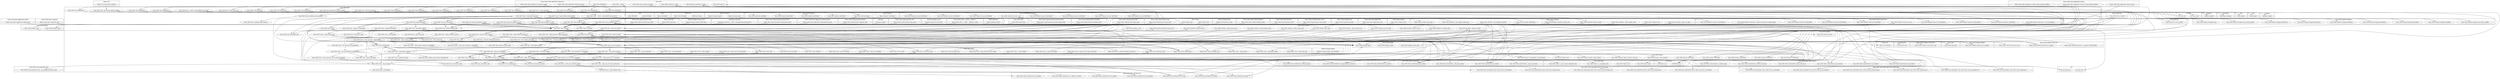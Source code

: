 digraph {
graph [overlap=false]
subgraph cluster_Class_MOP_Class_Immutable_Trait {
	label="Class::MOP::Class::Immutable::Trait";
	"Class::MOP::Class::Immutable::Trait::_get_mutable_metaclass_name";
}
subgraph cluster_Moose_Meta_Role_Application_ToRole {
	label="Moose::Meta::Role::Application::ToRole";
	"Moose::Meta::Role::Application::ToRole::meta";
}
subgraph cluster_Moose_Meta_Role_Composite {
	label="Moose::Meta::Role::Composite";
	"Moose::Meta::Role::Composite::meta";
}
subgraph cluster_Moose_Meta_Role_Application_ToInstance {
	label="Moose::Meta::Role::Application::ToInstance";
	"Moose::Meta::Role::Application::ToInstance::meta";
	"Moose::Meta::Role::Application::ToInstance::apply";
}
subgraph cluster_List_MoreUtils {
	label="List::MoreUtils";
	"List::MoreUtils::all";
}
subgraph cluster_Class_MOP_Module {
	label="Class::MOP::Module";
	"Class::MOP::Module::create";
}
subgraph cluster_warnings {
	label="warnings";
	"warnings::import";
}
subgraph cluster_Moose_Exporter {
	label="Moose::Exporter";
	"Moose::Exporter::BEGIN@13";
}
subgraph cluster_Moose_Meta_TypeConstraint_Enum {
	label="Moose::Meta::TypeConstraint::Enum";
	"Moose::Meta::TypeConstraint::Enum::meta";
}
subgraph cluster_Class_MOP_Mixin_HasMethods {
	label="Class::MOP::Mixin::HasMethods";
	"Class::MOP::Mixin::HasMethods::has_method";
	"Class::MOP::Mixin::HasMethods::add_method";
	"Class::MOP::Mixin::HasMethods::method_metaclass";
	"Class::MOP::Mixin::HasMethods::wrapped_method_metaclass";
	"Class::MOP::Mixin::HasMethods::_add_meta_method";
	"Class::MOP::Mixin::HasMethods::get_method";
	"Class::MOP::Mixin::HasMethods::_get_local_methods";
}
subgraph cluster_Moose_Meta_Role {
	label="Moose::Meta::Role";
	"Moose::Meta::Role::meta";
}
subgraph cluster_Class_MOP_Method_Inlined {
	label="Class::MOP::Method::Inlined";
	"Class::MOP::Method::Inlined::can_be_inlined";
}
subgraph cluster_Moose {
	label="Moose";
	"Moose::BEGIN@47";
}
subgraph cluster_MooseX_Storage_Format_JSON {
	label="MooseX::Storage::Format::JSON";
	"MooseX::Storage::Format::JSON::meta";
}
subgraph cluster_namespace_autoclean {
	label="namespace::autoclean";
	"namespace::autoclean::__ANON__[namespace/autoclean.pm:57]";
}
subgraph cluster_Class_MOP_Class_Immutable_Moose_Meta_Class {
	label="Class::MOP::Class::Immutable::Moose::Meta::Class";
	"Class::MOP::Class::Immutable::Moose::Meta::Class::class_precedence_list";
	"Class::MOP::Class::Immutable::Moose::Meta::Class::is_immutable";
	"Class::MOP::Class::Immutable::Moose::Meta::Class::superclasses";
	"Class::MOP::Class::Immutable::Moose::Meta::Class::get_all_attributes";
	"Class::MOP::Class::Immutable::Moose::Meta::Class::linearized_isa";
}
subgraph cluster_Moose_Meta_TypeConstraint_Parameterized {
	label="Moose::Meta::TypeConstraint::Parameterized";
	"Moose::Meta::TypeConstraint::Parameterized::meta";
}
subgraph cluster_mro {
	label="mro";
	"mro::get_linear_isa";
	"mro::get_mro";
}
subgraph cluster_Moose_Meta_Role_Application_RoleSummation {
	label="Moose::Meta::Role::Application::RoleSummation";
	"Moose::Meta::Role::Application::RoleSummation::meta";
}
subgraph cluster_Moose_Meta_TypeConstraint_Registry {
	label="Moose::Meta::TypeConstraint::Registry";
	"Moose::Meta::TypeConstraint::Registry::meta";
}
subgraph cluster_Moose_Meta_Method_Constructor {
	label="Moose::Meta::Method::Constructor";
	"Moose::Meta::Method::Constructor::new";
}
subgraph cluster_Try_Tiny {
	label="Try::Tiny";
	"Try::Tiny::catch";
	"Try::Tiny::try";
}
subgraph cluster_Sub_Name {
	label="Sub::Name";
	"Sub::Name::subname";
}
subgraph cluster_metaclass {
	label="metaclass";
	"metaclass::import";
}
subgraph cluster_Scalar_Util {
	label="Scalar::Util";
	"Scalar::Util::blessed";
}
subgraph cluster_Moose_Meta_TypeConstraint_Class {
	label="Moose::Meta::TypeConstraint::Class";
	"Moose::Meta::TypeConstraint::Class::meta";
}
subgraph cluster_UNIVERSAL {
	label="UNIVERSAL";
	"UNIVERSAL::isa";
	"UNIVERSAL::can";
}
subgraph cluster_MooseX_Storage_IO_File {
	label="MooseX::Storage::IO::File";
	"MooseX::Storage::IO::File::meta";
}
subgraph cluster_Class_MOP_Method_Wrapped {
	label="Class::MOP::Method::Wrapped";
	"Class::MOP::Method::Wrapped::BEGIN@14";
	"Class::MOP::Method::Wrapped::add_around_modifier";
	"Class::MOP::Method::Wrapped::wrap";
	"Class::MOP::Method::Wrapped::BEGIN@13";
	"Class::MOP::Method::Wrapped::BEGIN@11";
	"Class::MOP::Method::Wrapped::BEGIN@10";
	"Class::MOP::Method::Wrapped::BEGIN@16";
	"Class::MOP::Method::Wrapped::add_before_modifier";
	"Class::MOP::Method::Wrapped::BEGIN@3";
}
subgraph cluster_Moose_Meta_Class {
	label="Moose::Meta::Class";
	"Moose::Meta::Class::_inline_params";
	"Moose::Meta::Class::new_object";
	"Moose::Meta::Class::_inline_BUILDALL";
	"Moose::Meta::Class::_base_metaclasses";
	"Moose::Meta::Class::immutable_trait";
	"Moose::Meta::Class::initialize";
	"Moose::Meta::Class::create";
	"Moose::Meta::Class::error_class";
	"Moose::Meta::Class::_generate_fallback_constructor";
	"Moose::Meta::Class::_inline_triggers";
	"Moose::Meta::Class::excludes_role";
	"Moose::Meta::Class::_immutable_options";
	"Moose::Meta::Class::_eval_environment";
	"Moose::Meta::Class::_inline_init_attr_from_default";
	"Moose::Meta::Class::_inline_init_attr_from_constructor";
	"Moose::Meta::Class::superclasses";
	"Moose::Meta::Class::_call_all_triggers";
	"Moose::Meta::Class::_inline_slot_initializer";
	"Moose::Meta::Class::constructor_class";
	"Moose::Meta::Class::_inline_BUILDARGS";
	"Moose::Meta::Class::_inline_extra_init";
	"Moose::Meta::Class::destructor_class";
	"Moose::Meta::Class::_fixup_attributes_after_rebless";
}
subgraph cluster_Moose_Meta_Class___ANON___SERIAL_1 {
	label="Moose::Meta::Class::__ANON__::SERIAL::1";
	"Moose::Meta::Class::__ANON__::SERIAL::1::meta";
}
subgraph cluster_Moose_Meta_Method_Destructor {
	label="Moose::Meta::Method::Destructor";
	"Moose::Meta::Method::Destructor::_generate_DEMOLISHALL";
	"Moose::Meta::Method::Destructor::new";
	"Moose::Meta::Method::Destructor::is_needed";
}
subgraph cluster_PerlFu_JobQueue {
	label="PerlFu::JobQueue";
	"PerlFu::JobQueue::meta";
}
subgraph cluster_MooseX_Storage_Engine {
	label="MooseX::Storage::Engine";
	"MooseX::Storage::Engine::map_attributes";
}
subgraph cluster_Class_Load {
	label="Class::Load";
	"Class::Load::load_class";
}
subgraph cluster_PerlFu_Job {
	label="PerlFu::Job";
	"PerlFu::Job::meta";
	"PerlFu::Job::BEGIN@3";
}
subgraph cluster_Class_MOP_Mixin {
	label="Class::MOP::Mixin";
	"Class::MOP::Mixin::meta";
}
subgraph cluster_Class_MOP_Method_Accessor {
	label="Class::MOP::Method::Accessor";
	"Class::MOP::Method::Accessor::BEGIN@11";
	"Class::MOP::Method::Accessor::BEGIN@13";
	"Class::MOP::Method::Accessor::BEGIN@3";
	"Class::MOP::Method::Accessor::BEGIN@15";
	"Class::MOP::Method::Accessor::_new";
	"Class::MOP::Method::Accessor::BEGIN@14";
	"Class::MOP::Method::Accessor::BEGIN@10";
	"Class::MOP::Method::Accessor::BEGIN@17";
}
subgraph cluster_Moose_Meta_TypeConstraint_Parameterizable {
	label="Moose::Meta::TypeConstraint::Parameterizable";
	"Moose::Meta::TypeConstraint::Parameterizable::meta";
}
subgraph cluster_Moose_Meta_TypeConstraint_DuckType {
	label="Moose::Meta::TypeConstraint::DuckType";
	"Moose::Meta::TypeConstraint::DuckType::meta";
}
subgraph cluster_Class_MOP_Object {
	label="Class::MOP::Object";
	"Class::MOP::Object::_new";
	"Class::MOP::Object::_can_be_made_compatible_with";
	"Class::MOP::Object::_is_compatible_with";
	"Class::MOP::Object::meta";
}
subgraph cluster_Class_Load_XS {
	label="Class::Load::XS";
	"Class::Load::XS::is_class_loaded";
}
subgraph cluster_base {
	label="base";
	"base::import";
}
subgraph cluster_Moose_Util {
	label="Moose::Util";
	"Moose::Util::add_method_modifier";
}
subgraph cluster_strict {
	label="strict";
	"strict::import";
}
subgraph cluster_Class_MOP_Instance {
	label="Class::MOP::Instance";
	"Class::MOP::Instance::create_instance";
	"Class::MOP::Instance::is_dependent_on_superclasses";
	"Class::MOP::Instance::new";
	"Class::MOP::Instance::BEGIN@11";
	"Class::MOP::Instance::BEGIN@3";
	"Class::MOP::Instance::inline_create_instance";
	"Class::MOP::Instance::BEGIN@15";
	"Class::MOP::Instance::BEGIN@10";
	"Class::MOP::Instance::BEGIN@13";
	"Class::MOP::Instance::rebless_instance_structure";
}
subgraph cluster_Class_MOP_Class {
	label="Class::MOP::Class";
	"Class::MOP::Class::BEGIN@14";
	"Class::MOP::Class::linearized_isa";
	"Class::MOP::Class::find_attribute_by_name";
	"Class::MOP::Class::class_precedence_list";
	"Class::MOP::Class::make_immutable";
	"Class::MOP::Class::_inline_slot_initializer";
	"Class::MOP::Class::_inline_slot_initializers";
	"Class::MOP::Class::BEGIN@24";
	"Class::MOP::Class::_inline_fallback_constructor";
	"Class::MOP::Class::_immutable_metaclass";
	"Class::MOP::Class::BEGIN@17";
	"Class::MOP::Class::immutable_trait";
	"Class::MOP::Class::BEGIN@13";
	"Class::MOP::Class::_inline_default_value";
	"Class::MOP::Class::_construct_instance";
	"Class::MOP::Class::_single_metaclass_is_compatible";
	"Class::MOP::Class::_inline_preserve_weak_metaclasses";
	"Class::MOP::Class::_inline_create_instance";
	"Class::MOP::Class::find_all_methods_by_name";
	"Class::MOP::Class::find_method_by_name";
	"Class::MOP::Class::instance_metaclass";
	"Class::MOP::Class::create";
	"Class::MOP::Class::_method_lookup_order";
	"Class::MOP::Class::_eval_environment";
	"Class::MOP::Class::constructor_name";
	"Class::MOP::Class::_check_single_metaclass_compatibility";
	"Class::MOP::Class::_immutable_options";
	"Class::MOP::Class::BEGIN@22";
	"Class::MOP::Class::CORE:sort";
	"Class::MOP::Class::_check_metaclass_compatibility";
	"Class::MOP::Class::rebless_instance_away";
	"Class::MOP::Class::_inline_init_attr_from_constructor";
	"Class::MOP::Class::_inline_extra_init";
	"Class::MOP::Class::is_mutable";
	"Class::MOP::Class::_inline_new_object";
	"Class::MOP::Class::destructor_class";
	"Class::MOP::Class::rebless_instance";
	"Class::MOP::Class::_base_metaclasses";
	"Class::MOP::Class::_install_inlined_code";
	"Class::MOP::Class::add_before_method_modifier";
	"Class::MOP::Class::_single_metaclass_can_be_made_compatible";
	"Class::MOP::Class::BEGIN@19";
	"Class::MOP::Class::invalidate_meta_instances";
	"Class::MOP::Class::BEGIN@10";
	"Class::MOP::Class::BEGIN@26";
	"Class::MOP::Class::add_around_method_modifier";
	"Class::MOP::Class::_superclasses_updated";
	"Class::MOP::Class::_class_metaclass_can_be_made_compatible";
	"Class::MOP::Class::constructor_class";
	"Class::MOP::Class::_initialize_immutable";
	"Class::MOP::Class::BEGIN@3";
	"Class::MOP::Class::_post_add_attribute";
	"Class::MOP::Class::invalidate_meta_instance";
	"Class::MOP::Class::_inline_accessors";
	"Class::MOP::Class::new_object";
	"Class::MOP::Class::_generate_fallback_constructor";
	"Class::MOP::Class::__ANON__[Class/MOP/Class.pm:892]";
	"Class::MOP::Class::_inline_generate_instance";
	"Class::MOP::Class::find_next_method_by_name";
	"Class::MOP::Class::__ANON__[Class/MOP/Class.pm:1072]";
	"Class::MOP::Class::_inline_params";
	"Class::MOP::Class::_inline_constructor";
	"Class::MOP::Class::_superclass_metas";
	"Class::MOP::Class::get_all_attributes";
	"Class::MOP::Class::create_anon_class";
	"Class::MOP::Class::_rebless_as_immutable";
	"Class::MOP::Class::_check_class_metaclass_compatibility";
	"Class::MOP::Class::_new";
	"Class::MOP::Class::BEGIN@20";
	"Class::MOP::Class::superclasses";
	"Class::MOP::Class::BEGIN@21";
	"Class::MOP::Class::_fix_metaclass_incompatibility";
	"Class::MOP::Class::BEGIN@15";
	"Class::MOP::Class::initialize";
	"Class::MOP::Class::_inline_init_attr_from_default";
	"Class::MOP::Class::BEGIN@16";
	"Class::MOP::Class::is_immutable";
	"Class::MOP::Class::BEGIN@23";
	"Class::MOP::Class::_construct_class_instance";
	"Class::MOP::Class::_real_ref_name";
	"Class::MOP::Class::_inline_destructor";
	"Class::MOP::Class::get_meta_instance";
	"Class::MOP::Class::get_all_methods";
	"Class::MOP::Class::_create_meta_instance";
	"Class::MOP::Class::_force_rebless_instance";
	"Class::MOP::Class::_add_inlined_method";
	"Class::MOP::Class::_attach_attribute";
	"Class::MOP::Class::_class_metaclass_is_compatible";
	"Class::MOP::Class::_can_fix_metaclass_incompatibility";
	"Class::MOP::Class::BEGIN@11";
	"Class::MOP::Class::update_meta_instance_dependencies";
	"Class::MOP::Class::_fixup_attributes_after_rebless";
}
subgraph cluster_Class_MOP {
	label="Class::MOP";
	"Class::MOP::class_of";
	"Class::MOP::store_metaclass_by_name";
	"Class::MOP::__ANON__";
	"Class::MOP::BEGIN@26";
	"Class::MOP::get_metaclass_by_name";
	"Class::MOP::metaclass_is_weak";
}
subgraph cluster_MooseX_Storage {
	label="MooseX::Storage";
	"MooseX::Storage::meta";
	"MooseX::Storage::import";
}
subgraph cluster_Class_MOP_Method_Constructor {
	label="Class::MOP::Method::Constructor";
	"Class::MOP::Method::Constructor::_eval_environment";
	"Class::MOP::Method::Constructor::BEGIN@10";
	"Class::MOP::Method::Constructor::BEGIN@3";
	"Class::MOP::Method::Constructor::BEGIN@15";
	"Class::MOP::Method::Constructor::_generate_constructor_method_inline";
	"Class::MOP::Method::Constructor::BEGIN@17";
	"Class::MOP::Method::Constructor::BEGIN@14";
	"Class::MOP::Method::Constructor::BEGIN@13";
	"Class::MOP::Method::Constructor::new";
	"Class::MOP::Method::Constructor::BEGIN@11";
}
subgraph cluster_Moose_Meta_TypeConstraint_Role {
	label="Moose::Meta::TypeConstraint::Role";
	"Moose::Meta::TypeConstraint::Role::meta";
}
subgraph cluster_Moose_Meta_TypeCoercion_Union {
	label="Moose::Meta::TypeCoercion::Union";
	"Moose::Meta::TypeCoercion::Union::meta";
}
subgraph cluster_Moose_Meta_Method {
	label="Moose::Meta::Method";
	"Moose::Meta::Method::_new";
}
subgraph cluster_Exporter {
	label="Exporter";
	"Exporter::import";
}
subgraph cluster_Class_MOP_Class_Immutable_Class_MOP_Class {
	label="Class::MOP::Class::Immutable::Class::MOP::Class";
	"Class::MOP::Class::Immutable::Class::MOP::Class::get_meta_instance";
	"Class::MOP::Class::Immutable::Class::MOP::Class::get_all_attributes";
	"Class::MOP::Class::Immutable::Class::MOP::Class::class_precedence_list";
	"Class::MOP::Class::Immutable::Class::MOP::Class::is_immutable";
	"Class::MOP::Class::Immutable::Class::MOP::Class::linearized_isa";
	"Class::MOP::Class::Immutable::Class::MOP::Class::superclasses";
}
subgraph cluster_Class_MOP_Attribute {
	label="Class::MOP::Attribute";
	"Class::MOP::Attribute::_inline_instance_has";
	"Class::MOP::Attribute::_inline_instance_clear";
	"Class::MOP::Attribute::attach_to_class";
	"Class::MOP::Attribute::_inline_instance_get";
	"Class::MOP::Attribute::install_accessors";
	"Class::MOP::Attribute::_new";
	"Class::MOP::Attribute::has_value";
	"Class::MOP::Attribute::_inline_instance_set";
	"Class::MOP::Attribute::get_raw_value";
	"Class::MOP::Attribute::set_initial_value";
	"Class::MOP::Attribute::initialize_instance_slot";
	"Class::MOP::Attribute::_inline_set_value";
}
subgraph cluster_Class_MOP_MiniTrait {
	label="Class::MOP::MiniTrait";
	"Class::MOP::MiniTrait::BEGIN@2";
	"Class::MOP::MiniTrait::BEGIN@10";
	"Class::MOP::MiniTrait::apply";
	"Class::MOP::MiniTrait::BEGIN@12";
	"Class::MOP::MiniTrait::BEGIN@9";
}
subgraph cluster_Moose_Object {
	label="Moose::Object";
	"Moose::Object::new";
	"Moose::Object::does";
}
subgraph cluster_main {
	label="main";
	"main::BEGIN@4";
	"main::BEGIN@3";
}
subgraph cluster_Class_MOP_Class_ {
	label="Class::MOP::Class:";
	"Class::MOP::Class:::around";
}
subgraph cluster_MooseX_Storage_Basic {
	label="MooseX::Storage::Basic";
	"MooseX::Storage::Basic::meta";
}
subgraph cluster_Class_MOP_Package {
	label="Class::MOP::Package";
	"Class::MOP::Package::name";
	"Class::MOP::Package::create";
	"Class::MOP::Package::create_anon";
}
subgraph cluster_Moose_Meta_Role_Method_Required {
	label="Moose::Meta::Role::Method::Required";
	"Moose::Meta::Role::Method::Required::meta";
}
subgraph cluster_Moose_Meta_Attribute {
	label="Moose::Meta::Attribute";
	"Moose::Meta::Attribute::initialize_instance_slot";
	"Moose::Meta::Attribute::_find_delegate_metaclass";
	"Moose::Meta::Attribute::BEGIN@24";
	"Moose::Meta::Attribute::get_value";
	"Moose::Meta::Attribute::new";
	"Moose::Meta::Attribute::_inline_set_value";
	"Moose::Meta::Attribute::install_accessors";
	"Moose::Meta::Attribute::_inline_weaken_value";
	"Moose::Meta::Attribute::_get_delegate_method_list";
}
subgraph cluster_Class_MOP_Mixin_AttributeCore {
	label="Class::MOP::Mixin::AttributeCore";
	"Class::MOP::Mixin::AttributeCore::has_default";
	"Class::MOP::Mixin::AttributeCore::default";
	"Class::MOP::Mixin::AttributeCore::name";
	"Class::MOP::Mixin::AttributeCore::init_arg";
	"Class::MOP::Mixin::AttributeCore::has_builder";
	"Class::MOP::Mixin::AttributeCore::has_initializer";
	"Class::MOP::Mixin::AttributeCore::is_default_a_coderef";
}
subgraph cluster_Class_MOP_Mixin_HasAttributes {
	label="Class::MOP::Mixin::HasAttributes";
	"Class::MOP::Mixin::HasAttributes::get_attribute";
	"Class::MOP::Mixin::HasAttributes::get_attribute_list";
	"Class::MOP::Mixin::HasAttributes::_attribute_map";
	"Class::MOP::Mixin::HasAttributes::add_attribute";
	"Class::MOP::Mixin::HasAttributes::attribute_metaclass";
	"Class::MOP::Mixin::HasAttributes::has_attribute";
}
subgraph cluster_Class_MOP_Method {
	label="Class::MOP::Method";
	"Class::MOP::Method::name";
	"Class::MOP::Method::_new";
}
subgraph cluster_Moose_Meta_TypeConstraint {
	label="Moose::Meta::TypeConstraint";
	"Moose::Meta::TypeConstraint::meta";
}
subgraph cluster_Moose_Meta_TypeConstraint_Union {
	label="Moose::Meta::TypeConstraint::Union";
	"Moose::Meta::TypeConstraint::Union::meta";
}
subgraph cluster_Moose_Meta_TypeCoercion {
	label="Moose::Meta::TypeCoercion";
	"Moose::Meta::TypeCoercion::meta";
}
subgraph cluster_Moose_Meta_Role_Application {
	label="Moose::Meta::Role::Application";
	"Moose::Meta::Role::Application::meta";
}
subgraph cluster_Moose_Meta_Role_Application_ToClass {
	label="Moose::Meta::Role::Application::ToClass";
	"Moose::Meta::Role::Application::ToClass::meta";
	"Moose::Meta::Role::Application::ToClass::check_required_methods";
	"Moose::Meta::Role::Application::ToClass::apply_method_modifiers";
}
"Class::MOP::Class::_immutable_metaclass" -> "Class::MOP::Class::find_attribute_by_name";
"Class::MOP::Class::_fixup_attributes_after_rebless" -> "Class::MOP::Class::find_attribute_by_name";
"Class::MOP::BEGIN@26" -> "Class::MOP::Class::BEGIN@24";
"Class::MOP::Class::_inline_default_value" -> "Class::MOP::Mixin::AttributeCore::has_default";
"Class::MOP::Class::_inline_new_object" -> "Class::MOP::Class::_inline_fallback_constructor";
"Class::MOP::Class::find_attribute_by_name" -> "Class::MOP::Class::Immutable::Class::MOP::Class::linearized_isa";
"Class::MOP::Class::get_all_attributes" -> "Class::MOP::Class::Immutable::Class::MOP::Class::linearized_isa";
"Class::MOP::Class::_post_add_attribute" -> "Try::Tiny::try";
"Class::MOP::Class::_check_single_metaclass_compatibility" -> "Class::MOP::Class::_single_metaclass_is_compatible";
"Class::MOP::Class::_fixup_attributes_after_rebless" -> "Class::MOP::Class::Immutable::Moose::Meta::Class::get_all_attributes";
"Moose::Meta::Method::Destructor::_generate_DEMOLISHALL" -> "Class::MOP::Class::find_all_methods_by_name";
"Moose::Meta::Class::_inline_BUILDALL" -> "Class::MOP::Class::find_all_methods_by_name";
"Class::MOP::Class::BEGIN@24" -> "Exporter::import";
"Class::MOP::Class::BEGIN@20" -> "Exporter::import";
"Class::MOP::Class::BEGIN@22" -> "Exporter::import";
"Class::MOP::Class::BEGIN@19" -> "Exporter::import";
"Class::MOP::Class::BEGIN@21" -> "Exporter::import";
"Class::MOP::Class::BEGIN@23" -> "Exporter::import";
"Class::MOP::Class::_inline_constructor" -> "Class::Load::load_class";
"Class::MOP::Class::_inline_destructor" -> "Class::Load::load_class";
"Moose::Meta::Class::create" -> "Class::MOP::Class::create";
"Class::MOP::Class::_immutable_metaclass" -> "Class::MOP::Class::create";
"Class::MOP::Class::_single_metaclass_is_compatible" -> "Class::MOP::Class::instance_metaclass";
"Class::MOP::Class::_create_meta_instance" -> "Class::MOP::Class::instance_metaclass";
"Class::MOP::Class::_check_metaclass_compatibility" -> "Class::MOP::Class::instance_metaclass";
"Class::MOP::Class::_single_metaclass_can_be_made_compatible" -> "Class::MOP::Class::instance_metaclass";
"Class::MOP::Method::Constructor::_eval_environment" -> "Class::MOP::Class::_eval_environment";
"Moose::Meta::Class::_eval_environment" -> "Class::MOP::Class::_eval_environment";
"Class::MOP::Class::_immutable_options" -> "Class::MOP::Class::constructor_name";
"Class::MOP::Class::_construct_class_instance" -> "Class::MOP::Class::_check_metaclass_compatibility";
"Class::MOP::Class::superclasses" -> "Class::MOP::Class::_check_metaclass_compatibility";
"Class::MOP::Class::_force_rebless_instance" -> "Class::MOP::Class::rebless_instance_away";
"Class::MOP::Class::BEGIN@13" -> "Class::MOP::Instance::BEGIN@11";
"PerlFu::Job::BEGIN@3" -> "Class::MOP::Class::is_mutable";
"Moose::Meta::Attribute::BEGIN@24" -> "Class::MOP::Class::is_mutable";
"Class::MOP::Class::make_immutable" -> "Class::MOP::Class::is_mutable";
"Moose::Meta::Role::Application::ToClass::apply_method_modifiers" -> "Class::MOP::Class::add_before_method_modifier";
"Class::MOP::Class::_can_fix_metaclass_incompatibility" -> "Class::MOP::Class::_single_metaclass_can_be_made_compatible";
"Class::MOP::Class::find_attribute_by_name" -> "Class::MOP::Mixin::HasAttributes::has_attribute";
"Class::MOP::Class::_force_rebless_instance" -> "Class::MOP::Instance::rebless_instance_structure";
"Class::MOP::BEGIN@26" -> "Class::MOP::Class::BEGIN@10";
"Class::MOP::Class::_post_add_attribute" -> "Class::MOP::Class::invalidate_meta_instances";
"Moose::Util::add_method_modifier" -> "Class::MOP::Class::add_around_method_modifier";
"Class::MOP::MiniTrait::apply" -> "Class::MOP::Class::add_around_method_modifier";
"Class::MOP::Class::superclasses" -> "Class::MOP::Class::_superclasses_updated";
"Class::MOP::Class::BEGIN@17" -> "Class::MOP::MiniTrait::BEGIN@12";
"Class::MOP::Class::_can_fix_metaclass_incompatibility" -> "Class::MOP::Class::_class_metaclass_can_be_made_compatible";
"Class::MOP::Class::make_immutable" -> "Class::MOP::Class::_initialize_immutable";
"Class::MOP::Class::_inline_slot_initializer" -> "Moose::Meta::Class::_inline_init_attr_from_default";
"Class::MOP::Class::BEGIN@15" -> "Class::MOP::Method::Accessor::BEGIN@13";
"Class::MOP::Mixin::HasAttributes::add_attribute" -> "Class::MOP::Class::_post_add_attribute";
"Class::MOP::Class::_single_metaclass_is_compatible" -> "Class::MOP::Mixin::HasMethods::method_metaclass";
"Class::MOP::Class::_check_metaclass_compatibility" -> "Class::MOP::Mixin::HasMethods::method_metaclass";
"Class::MOP::Class::_single_metaclass_can_be_made_compatible" -> "Class::MOP::Mixin::HasMethods::method_metaclass";
"Class::MOP::Class::_inline_accessors" -> "Class::MOP::Mixin::HasAttributes::get_attribute_list";
"Class::MOP::Class::_superclasses_updated" -> "Class::MOP::Class::_superclass_metas";
"Moose::Meta::Class::_inline_triggers" -> "Class::MOP::Class::get_all_attributes";
"Class::MOP::Class::_create_meta_instance" -> "Class::MOP::Class::get_all_attributes";
"Moose::Meta::Class::_eval_environment" -> "Class::MOP::Class::get_all_attributes";
"Moose::Meta::Attribute::new" -> "Class::MOP::Class::get_all_attributes";
"Class::MOP::Class::_inline_slot_initializers" -> "Class::MOP::Class::get_all_attributes";
"Moose::Meta::Class::_call_all_triggers" -> "Class::MOP::Class::get_all_attributes";
"MooseX::Storage::Engine::map_attributes" -> "Class::MOP::Class::get_all_attributes";
"Class::MOP::Class::_fixup_attributes_after_rebless" -> "Class::MOP::Class::get_all_attributes";
"Class::MOP::Class::_eval_environment" -> "Class::MOP::Class::get_all_attributes";
"Class::MOP::Class:::around" -> "Class::MOP::Class::get_all_attributes";
"Class::MOP::Class::_construct_instance" -> "Class::MOP::Class::get_all_attributes";
"Class::MOP::Class::make_immutable" -> "Class::MOP::Class::_rebless_as_immutable";
"Class::MOP::Class::_construct_instance" -> "Scalar::Util::blessed";
"Class::MOP::Class::_single_metaclass_is_compatible" -> "Class::MOP::Mixin::HasMethods::wrapped_method_metaclass";
"Class::MOP::Class::_check_metaclass_compatibility" -> "Class::MOP::Mixin::HasMethods::wrapped_method_metaclass";
"Class::MOP::Class::_single_metaclass_can_be_made_compatible" -> "Class::MOP::Mixin::HasMethods::wrapped_method_metaclass";
"Class::MOP::Class::__ANON__[Class/MOP/Class.pm:1072]" -> "Class::MOP::Mixin::HasMethods::wrapped_method_metaclass";
"Class::MOP::Class::_inline_default_value" -> "Class::MOP::Mixin::AttributeCore::is_default_a_coderef";
"Class::MOP::Class::class_precedence_list" -> "Class::MOP::__ANON__";
"Class::MOP::Class::_immutable_metaclass" -> "Class::Load::XS::is_class_loaded";
"Class::MOP::Class::_construct_class_instance" -> "Class::MOP::Class::_new";
"Class::MOP::BEGIN@26" -> "Class::MOP::Class::BEGIN@20";
"Class::MOP::Class::_check_metaclass_compatibility" -> "Class::MOP::Class::superclasses";
"Class::MOP::Class::create" -> "Class::MOP::Class::superclasses";
"Class::MOP::Class::_superclasses_updated" -> "Class::MOP::Class::superclasses";
"Class::MOP::Class::_inline_destructor" -> "Class::MOP::Method::Inlined::can_be_inlined";
"Class::MOP::Class::_inline_constructor" -> "Class::MOP::Method::Inlined::can_be_inlined";
"Class::MOP::Class::add_before_method_modifier" -> "Class::MOP::Method::Wrapped::add_before_modifier";
"Class::MOP::Class::_check_metaclass_compatibility" -> "Class::MOP::Class::_fix_metaclass_incompatibility";
"Class::MOP::BEGIN@26" -> "Class::MOP::Class::BEGIN@15";
"Class::MOP::Class::_immutable_metaclass" -> "Class::MOP::Object::meta";
"Class::MOP::Class::_construct_class_instance" -> "Class::MOP::Object::meta";
"Class::MOP::Class::_real_ref_name" -> "Class::MOP::Class::is_immutable";
"Class::MOP::Class::initialize" -> "Class::MOP::Class::_construct_class_instance";
"Class::MOP::Class::_immutable_metaclass" -> "Class::MOP::Class::_real_ref_name";
"Class::MOP::Class::_construct_class_instance" -> "Class::MOP::Class::_real_ref_name";
"Class::MOP::Class::_class_metaclass_is_compatible" -> "Class::MOP::Class::_real_ref_name";
"Class::MOP::Class::_class_metaclass_can_be_made_compatible" -> "Class::MOP::Class::_real_ref_name";
"Class::MOP::Class::_install_inlined_code" -> "Class::MOP::Class::_inline_destructor";
"Class::MOP::Class::get_all_attributes" -> "Class::MOP::Class::Immutable::Moose::Meta::Class::linearized_isa";
"Class::MOP::Class::get_meta_instance" -> "Class::MOP::Class::_create_meta_instance";
"Class::MOP::Class::add_around_method_modifier" -> "Class::MOP::Method::Wrapped::add_around_modifier";
"Class::MOP::Mixin::HasAttributes::add_attribute" -> "Class::MOP::Class::_attach_attribute";
"Class::MOP::Class::_construct_instance" -> "Class::MOP::Attribute::initialize_instance_slot";
"Class::MOP::Class::_superclasses_updated" -> "Class::MOP::Class::update_meta_instance_dependencies";
"Class::MOP::Class::_single_metaclass_is_compatible" -> "Moose::Meta::Class::constructor_class";
"Class::MOP::Class::_check_metaclass_compatibility" -> "Moose::Meta::Class::constructor_class";
"Class::MOP::Class::_single_metaclass_can_be_made_compatible" -> "Moose::Meta::Class::constructor_class";
"Class::MOP::Class::_immutable_options" -> "Moose::Meta::Class::constructor_class";
"Class::MOP::Class::_inline_constructor" -> "Class::MOP::Method::Constructor::new";
"Class::MOP::Class::class_precedence_list" -> "Class::MOP::Class::class_precedence_list";
"Class::MOP::Class:::around" -> "Class::MOP::Class::class_precedence_list";
"Moose::Meta::Class::excludes_role" -> "Class::MOP::Class::class_precedence_list";
"Class::MOP::Class::_check_metaclass_compatibility" -> "Moose::Meta::Class::_base_metaclasses";
"Class::MOP::Class::_can_fix_metaclass_incompatibility" -> "Moose::Meta::Class::_base_metaclasses";
"Class::MOP::Class::_inline_default_value" -> "Class::MOP::Mixin::AttributeCore::has_builder";
"Class::MOP::Class::_inline_new_object" -> "Class::MOP::Class::_inline_slot_initializers";
"Class::MOP::Class::_force_rebless_instance" -> "Class::MOP::class_of";
"Class::MOP::Class::_superclasses_updated" -> "Class::MOP::class_of";
"Class::MOP::Class::rebless_instance" -> "Class::MOP::class_of";
"Class::MOP::Class::_single_metaclass_can_be_made_compatible" -> "Class::MOP::Object::_can_be_made_compatible_with";
"Class::MOP::Class::_class_metaclass_can_be_made_compatible" -> "Class::MOP::Object::_can_be_made_compatible_with";
"Class::MOP::BEGIN@26" -> "Class::MOP::Class::BEGIN@17";
"Class::MOP::Class::_post_add_attribute" -> "Try::Tiny::catch";
"Class::MOP::BEGIN@26" -> "Class::MOP::Class::BEGIN@13";
"Class::MOP::Class::_construct_class_instance" -> "Class::MOP::Class::_construct_instance";
"Class::MOP::Class::new_object" -> "Class::MOP::Class::_construct_instance";
"Class::MOP::Class::_inline_generate_instance" -> "Class::MOP::Class::_inline_create_instance";
"Class::MOP::Class::_inline_slot_initializer" -> "Moose::Meta::Class::_inline_init_attr_from_constructor";
"Class::MOP::Class::BEGIN@15" -> "Class::MOP::Method::Accessor::BEGIN@17";
"Class::MOP::Class::get_all_methods" -> "Class::MOP::Method::name";
"Class::MOP::Class::find_all_methods_by_name" -> "Class::MOP::Mixin::HasMethods::has_method";
"Class::MOP::Class::_inline_destructor" -> "Class::MOP::Mixin::HasMethods::has_method";
"Class::MOP::Class::_inline_constructor" -> "Class::MOP::Mixin::HasMethods::has_method";
"Class::MOP::Class::_inline_create_instance" -> "Class::MOP::Instance::inline_create_instance";
"Class::MOP::Class::find_method_by_name" -> "Class::MOP::Class::_method_lookup_order";
"Class::MOP::Class::find_next_method_by_name" -> "Class::MOP::Class::_method_lookup_order";
"Class::MOP::Class::find_all_methods_by_name" -> "Class::MOP::Class::_method_lookup_order";
"Class::MOP::Class::get_all_methods" -> "Class::MOP::Class::_method_lookup_order";
"Class::MOP::Class::_single_metaclass_is_compatible" -> "UNIVERSAL::can";
"Class::MOP::Class::_single_metaclass_can_be_made_compatible" -> "UNIVERSAL::can";
"Moose::Meta::Class::_immutable_options" -> "Class::MOP::Class::_immutable_options";
"Class::MOP::Class::make_immutable" -> "Class::MOP::Class::_immutable_options";
"Class::MOP::Class::_check_metaclass_compatibility" -> "Class::MOP::Class::_check_single_metaclass_compatibility";
"Class::MOP::Class::_inline_new_object" -> "Class::MOP::Class::_inline_extra_init";
"Class::MOP::Class::_fixup_attributes_after_rebless" -> "Moose::Meta::Attribute::get_value";
"Class::MOP::Class::BEGIN@14" -> "Class::MOP::Method::Wrapped::BEGIN@13";
"Class::MOP::Class::BEGIN@26" -> "base::import";
"Class::MOP::Class::BEGIN@16" -> "Class::MOP::Method::Constructor::BEGIN@17";
"Class::MOP::Class::class_precedence_list" -> "mro::get_mro";
"Class::MOP::Class::_real_ref_name" -> "Class::MOP::Class::Immutable::Trait::_get_mutable_metaclass_name";
"Class::MOP::Class::BEGIN@11" -> "warnings::import";
"Class::MOP::Class::_inline_constructor" -> "Moose::Meta::Method::Constructor::new";
"Class::MOP::Class::_check_metaclass_compatibility" -> "Moose::Meta::Class::superclasses";
"Class::MOP::Class::class_precedence_list" -> "Moose::Meta::Class::superclasses";
"Class::MOP::Class::create" -> "Moose::Meta::Class::superclasses";
"Class::MOP::Class::_superclasses_updated" -> "Moose::Meta::Class::superclasses";
"Class::MOP::Class::BEGIN@16" -> "Class::MOP::Method::Constructor::BEGIN@13";
"Class::MOP::Class::_inline_slot_initializers" -> "Moose::Meta::Class::_inline_slot_initializer";
"Class::MOP::Class::_inline_fallback_constructor" -> "Class::MOP::Class::_generate_fallback_constructor";
"Class::MOP::Object::_new" -> "Class::MOP::Class::new_object";
"Moose::Meta::Method::_new" -> "Class::MOP::Class::new_object";
"Moose::Meta::Class::new_object" -> "Class::MOP::Class::new_object";
"Class::MOP::Method::_new" -> "Class::MOP::Class::new_object";
"Class::MOP::Method::Accessor::_new" -> "Class::MOP::Class::new_object";
"Class::MOP::Attribute::_new" -> "Class::MOP::Class::new_object";
"Class::MOP::Class::BEGIN@15" -> "Class::MOP::Method::Accessor::BEGIN@14";
"Class::MOP::Class::_install_inlined_code" -> "Class::MOP::Class::_inline_constructor";
"Class::MOP::Class::BEGIN@13" -> "Class::MOP::Instance::BEGIN@3";
"Moose::Meta::Role::Application::ToInstance::apply" -> "Class::MOP::Class::create_anon_class";
"Class::MOP::Class::__ANON__[Class/MOP/Class.pm:892]" -> "Class::MOP::Attribute::install_accessors";
"Class::MOP::Class::_inline_accessors" -> "Class::MOP::Attribute::install_accessors";
"Class::MOP::Class::_single_metaclass_is_compatible" -> "Class::MOP::Mixin::HasAttributes::attribute_metaclass";
"Class::MOP::Class::_check_metaclass_compatibility" -> "Class::MOP::Mixin::HasAttributes::attribute_metaclass";
"Class::MOP::Class::_single_metaclass_can_be_made_compatible" -> "Class::MOP::Mixin::HasAttributes::attribute_metaclass";
"Class::MOP::Class::linearized_isa" -> "Class::MOP::Package::name";
"Class::MOP::Class::class_precedence_list" -> "Class::MOP::Package::name";
"Class::MOP::Class::__ANON__[Class/MOP/Class.pm:1072]" -> "Class::MOP::Package::name";
"Class::MOP::Class::_inline_constructor" -> "Class::MOP::Package::name";
"Class::MOP::Class::_inline_fallback_constructor" -> "Class::MOP::Package::name";
"Class::MOP::Class::_construct_instance" -> "Class::MOP::Package::name";
"Class::MOP::Class::_inline_preserve_weak_metaclasses" -> "Class::MOP::Package::name";
"Class::MOP::Class::rebless_instance" -> "Class::MOP::Package::name";
"Class::MOP::Class::_inline_destructor" -> "Class::MOP::Package::name";
"Class::MOP::Class::_force_rebless_instance" -> "Class::MOP::Package::name";
"Class::MOP::Class::new_object" -> "Class::MOP::Package::name";
"Class::MOP::Class::BEGIN@13" -> "Class::MOP::Instance::BEGIN@15";
"Class::MOP::BEGIN@26" -> "Class::MOP::Class::BEGIN@21";
"Class::MOP::Class::BEGIN@16" -> "Class::MOP::Method::Constructor::BEGIN@3";
"Class::MOP::Class::find_attribute_by_name" -> "Class::MOP::Class::initialize";
"Class::MOP::Class::class_precedence_list" -> "Class::MOP::Class::initialize";
"MooseX::Storage::Format::JSON::meta" -> "Class::MOP::Class::initialize";
"Moose::Meta::TypeConstraint::Enum::meta" -> "Class::MOP::Class::initialize";
"Moose::Meta::Method::_new" -> "Class::MOP::Class::initialize";
"Moose::Object::does" -> "Class::MOP::Class::initialize";
"Moose::Meta::TypeConstraint::Union::meta" -> "Class::MOP::Class::initialize";
"Class::MOP::Attribute::_new" -> "Class::MOP::Class::initialize";
"Class::MOP::Class::find_next_method_by_name" -> "Class::MOP::Class::initialize";
"MooseX::Storage::IO::File::meta" -> "Class::MOP::Class::initialize";
"Moose::Meta::Class::initialize" -> "Class::MOP::Class::initialize";
"Class::MOP::Attribute::has_value" -> "Class::MOP::Class::initialize";
"Moose::Meta::Role::Application::RoleSummation::meta" -> "Class::MOP::Class::initialize";
"Moose::Meta::Role::Composite::meta" -> "Class::MOP::Class::initialize";
"Class::MOP::Class::get_all_attributes" -> "Class::MOP::Class::initialize";
"MooseX::Storage::meta" -> "Class::MOP::Class::initialize";
"Class::MOP::MiniTrait::apply" -> "Class::MOP::Class::initialize";
"namespace::autoclean::__ANON__[namespace/autoclean.pm:57]" -> "Class::MOP::Class::initialize";
"Moose::Meta::TypeConstraint::Role::meta" -> "Class::MOP::Class::initialize";
"Moose::Meta::TypeConstraint::Parameterized::meta" -> "Class::MOP::Class::initialize";
"Moose::Meta::TypeCoercion::Union::meta" -> "Class::MOP::Class::initialize";
"Class::MOP::Class::find_all_methods_by_name" -> "Class::MOP::Class::initialize";
"Moose::Meta::TypeConstraint::Class::meta" -> "Class::MOP::Class::initialize";
"Moose::Meta::Class::__ANON__::SERIAL::1::meta" -> "Class::MOP::Class::initialize";
"Moose::Meta::Role::Application::ToClass::meta" -> "Class::MOP::Class::initialize";
"Class::MOP::Class::find_method_by_name" -> "Class::MOP::Class::initialize";
"Moose::Meta::TypeCoercion::meta" -> "Class::MOP::Class::initialize";
"Class::MOP::Class::_fix_metaclass_incompatibility" -> "Class::MOP::Class::initialize";
"Moose::Meta::TypeConstraint::meta" -> "Class::MOP::Class::initialize";
"Class::MOP::Method::_new" -> "Class::MOP::Class::initialize";
"Moose::Object::new" -> "Class::MOP::Class::initialize";
"Class::MOP::Method::Accessor::_new" -> "Class::MOP::Class::initialize";
"Moose::Meta::TypeConstraint::Registry::meta" -> "Class::MOP::Class::initialize";
"PerlFu::Job::meta" -> "Class::MOP::Class::initialize";
"Moose::Meta::Attribute::_find_delegate_metaclass" -> "Class::MOP::Class::initialize";
"Class::MOP::Mixin::meta" -> "Class::MOP::Class::initialize";
"MooseX::Storage::Basic::meta" -> "Class::MOP::Class::initialize";
"Class::MOP::Object::meta" -> "Class::MOP::Class::initialize";
"metaclass::import" -> "Class::MOP::Class::initialize";
"Moose::Meta::Role::Application::ToRole::meta" -> "Class::MOP::Class::initialize";
"Class::MOP::Attribute::set_initial_value" -> "Class::MOP::Class::initialize";
"Moose::Meta::Role::Application::meta" -> "Class::MOP::Class::initialize";
"PerlFu::JobQueue::meta" -> "Class::MOP::Class::initialize";
"Class::MOP::Class::get_all_methods" -> "Class::MOP::Class::initialize";
"Moose::Meta::Role::meta" -> "Class::MOP::Class::initialize";
"Class::MOP::Attribute::get_raw_value" -> "Class::MOP::Class::initialize";
"Moose::Meta::TypeConstraint::Parameterizable::meta" -> "Class::MOP::Class::initialize";
"Moose::Meta::TypeConstraint::DuckType::meta" -> "Class::MOP::Class::initialize";
"Moose::Meta::Role::Application::ToInstance::meta" -> "Class::MOP::Class::initialize";
"Moose::Meta::Role::Method::Required::meta" -> "Class::MOP::Class::initialize";
"Class::MOP::Package::create" -> "Class::MOP::Class::initialize";
"Moose::BEGIN@47" -> "Class::MOP::Class::initialize";
"Class::MOP::Class::_inline_slot_initializer" -> "Class::MOP::Class::_inline_init_attr_from_default";
"Class::MOP::BEGIN@26" -> "Class::MOP::Class::BEGIN@16";
"Class::MOP::Class::BEGIN@13" -> "Class::MOP::Instance::BEGIN@10";
"Class::MOP::Attribute::_inline_instance_has" -> "Class::MOP::Class::get_meta_instance";
"Class::MOP::Attribute::_inline_instance_clear" -> "Class::MOP::Class::get_meta_instance";
"Class::MOP::Attribute::_inline_instance_get" -> "Class::MOP::Class::get_meta_instance";
"Class::MOP::Class::_force_rebless_instance" -> "Class::MOP::Class::get_meta_instance";
"Class::MOP::Class::_inline_create_instance" -> "Class::MOP::Class::get_meta_instance";
"Class::MOP::Attribute::has_value" -> "Class::MOP::Class::get_meta_instance";
"Class::MOP::Attribute::get_raw_value" -> "Class::MOP::Class::get_meta_instance";
"Class::MOP::Attribute::_inline_instance_set" -> "Class::MOP::Class::get_meta_instance";
"Class::MOP::Attribute::set_initial_value" -> "Class::MOP::Class::get_meta_instance";
"Class::MOP::Class::_fixup_attributes_after_rebless" -> "Class::MOP::Class::get_meta_instance";
"Class::MOP::Class:::around" -> "Class::MOP::Class::get_meta_instance";
"Class::MOP::Class::_construct_instance" -> "Class::MOP::Class::get_meta_instance";
"Moose::Meta::Attribute::_inline_weaken_value" -> "Class::MOP::Class::get_meta_instance";
"Moose::Exporter::BEGIN@13" -> "Class::MOP::Class::get_meta_instance";
"Class::MOP::Class::create_anon_class" -> "Class::MOP::Package::create_anon";
"Class::MOP::Class::BEGIN@14" -> "Class::MOP::Method::Wrapped::BEGIN@14";
"Moose::Meta::Class::_fixup_attributes_after_rebless" -> "Class::MOP::Class::_fixup_attributes_after_rebless";
"Class::MOP::Class::BEGIN@10" -> "strict::import";
"Class::MOP::Class::BEGIN@14" -> "Class::MOP::Method::Wrapped::BEGIN@16";
"Class::MOP::Class::find_attribute_by_name" -> "Class::MOP::Class::linearized_isa";
"Class::MOP::Class::get_all_attributes" -> "Class::MOP::Class::linearized_isa";
"Class::MOP::Class:::around" -> "Class::MOP::Class::linearized_isa";
"Class::MOP::Class::_method_lookup_order" -> "Class::MOP::Class::linearized_isa";
"Class::MOP::BEGIN@26" -> "Class::MOP::Class::BEGIN@14";
"Class::MOP::Class::_immutable_metaclass" -> "Moose::Meta::Class::immutable_trait";
"Class::MOP::Class::_immutable_options" -> "Moose::Meta::Class::immutable_trait";
"Class::MOP::Class::_fixup_attributes_after_rebless" -> "Class::MOP::Attribute::has_value";
"Class::MOP::Class::_create_meta_instance" -> "Class::MOP::Instance::new";
"Class::MOP::Class::_inline_slot_initializers" -> "Class::MOP::Class::_inline_slot_initializer";
"Moose::Meta::Class::_inline_slot_initializer" -> "Class::MOP::Class::_inline_slot_initializer";
"Class::MOP::Class::_rebless_as_immutable" -> "Class::MOP::Class::_immutable_metaclass";
"Class::MOP::Class::_inline_init_attr_from_default" -> "Class::MOP::Class::_inline_default_value";
"Class::MOP::Class::_inline_destructor" -> "Moose::Meta::Method::Destructor::is_needed";
"Class::MOP::Class::find_attribute_by_name" -> "Class::MOP::Mixin::HasAttributes::get_attribute";
"Class::MOP::Class::_inline_accessors" -> "Class::MOP::Mixin::HasAttributes::get_attribute";
"Class::MOP::Class::BEGIN@16" -> "Class::MOP::Method::Constructor::BEGIN@10";
"Class::MOP::Class::_inline_new_object" -> "Class::MOP::Class::_inline_preserve_weak_metaclasses";
"Class::MOP::Class::get_all_methods" -> "Class::MOP::Mixin::HasMethods::_get_local_methods";
"Class::MOP::Class::BEGIN@17" -> "Class::MOP::MiniTrait::BEGIN@10";
"Class::MOP::Class::_inline_init_attr_from_constructor" -> "Moose::Meta::Attribute::_inline_set_value";
"Class::MOP::Class::class_precedence_list" -> "Class::MOP::Class::Immutable::Moose::Meta::Class::superclasses";
"Class::MOP::Class::_inline_slot_initializer" -> "Class::MOP::Mixin::AttributeCore::init_arg";
"Class::MOP::Class::_inline_init_attr_from_constructor" -> "Class::MOP::Mixin::AttributeCore::init_arg";
"Class::MOP::Class::_fixup_attributes_after_rebless" -> "Class::MOP::Mixin::AttributeCore::init_arg";
"Class::MOP::Class::_inline_slot_initializers" -> "Class::MOP::Class::CORE:sort";
"Class::MOP::Class::_eval_environment" -> "Class::MOP::Class::CORE:sort";
"Class::MOP::Class::_inline_slot_initializer" -> "Class::MOP::Class::_inline_init_attr_from_constructor";
"Class::MOP::Method::Constructor::_generate_constructor_method_inline" -> "Class::MOP::Class::_inline_new_object";
"Class::MOP::Class::_single_metaclass_is_compatible" -> "Class::MOP::Class::destructor_class";
"Class::MOP::Class::_single_metaclass_can_be_made_compatible" -> "Class::MOP::Class::destructor_class";
"Class::MOP::Class::_immutable_options" -> "Class::MOP::Class::destructor_class";
"Class::MOP::Class::BEGIN@15" -> "Class::MOP::Method::Accessor::BEGIN@11";
"Class::MOP::Class::class_precedence_list" -> "Class::MOP::Class::Immutable::Moose::Meta::Class::class_precedence_list";
"Class::MOP::Class::_fixup_attributes_after_rebless" -> "Moose::Meta::Attribute::initialize_instance_slot";
"Class::MOP::Class::_construct_instance" -> "Moose::Meta::Attribute::initialize_instance_slot";
"Class::MOP::BEGIN@26" -> "Class::MOP::Class::BEGIN@26";
"Class::MOP::Class::find_next_method_by_name" -> "Class::MOP::Mixin::HasMethods::get_method";
"Class::MOP::Class::find_all_methods_by_name" -> "Class::MOP::Mixin::HasMethods::get_method";
"Class::MOP::Class::__ANON__[Class/MOP/Class.pm:1072]" -> "Class::MOP::Mixin::HasMethods::get_method";
"Class::MOP::Class::find_method_by_name" -> "Class::MOP::Mixin::HasMethods::get_method";
"Class::MOP::BEGIN@26" -> "Class::MOP::Class::BEGIN@3";
"Class::MOP::Class::BEGIN@14" -> "Class::MOP::Method::Wrapped::BEGIN@10";
"Class::MOP::Class::BEGIN@14" -> "Class::MOP::Method::Wrapped::BEGIN@3";
"Class::MOP::Class::BEGIN@17" -> "Class::MOP::MiniTrait::BEGIN@2";
"Try::Tiny::try" -> "Class::MOP::Class::__ANON__[Class/MOP/Class.pm:892]";
"Class::MOP::Class::BEGIN@15" -> "Class::MOP::Method::Accessor::BEGIN@15";
"Class::MOP::Class::create" -> "Class::MOP::Module::create";
"Class::MOP::Class::_inline_new_object" -> "Class::MOP::Class::_inline_params";
"Class::MOP::Class::add_around_method_modifier" -> "Sub::Name::subname";
"Class::MOP::Class::add_before_method_modifier" -> "Sub::Name::subname";
"Class::MOP::Class::_immutable_metaclass" -> "Class::MOP::MiniTrait::apply";
"Class::MOP::Class::_construct_class_instance" -> "Class::MOP::store_metaclass_by_name";
"Class::MOP::Class::make_immutable" -> "Moose::Meta::Class::_immutable_options";
"Class::MOP::Class::BEGIN@16" -> "Class::MOP::Method::Constructor::BEGIN@15";
"Class::MOP::Class::_check_metaclass_compatibility" -> "Class::MOP::Class::_check_class_metaclass_compatibility";
"Class::MOP::Class::BEGIN@13" -> "Class::MOP::Instance::BEGIN@13";
"Class::MOP::Class::_real_ref_name" -> "Class::MOP::Class::Immutable::Moose::Meta::Class::is_immutable";
"Class::MOP::Class::_inline_fallback_constructor" -> "Moose::Meta::Class::_generate_fallback_constructor";
"Class::MOP::Class::_construct_instance" -> "Class::MOP::Instance::create_instance";
"Class::MOP::Class::rebless_instance" -> "Class::MOP::Class::_force_rebless_instance";
"Class::MOP::Class::_immutable_metaclass" -> "Class::MOP::Mixin::AttributeCore::default";
"Class::MOP::Class::_eval_environment" -> "Class::MOP::Mixin::AttributeCore::default";
"Class::MOP::Class::class_precedence_list" -> "Class::MOP::Class::Immutable::Class::MOP::Class::superclasses";
"Class::MOP::Class::_check_class_metaclass_compatibility" -> "Class::MOP::Class::_class_metaclass_is_compatible";
"Class::MOP::Class::_fix_metaclass_incompatibility" -> "Class::MOP::Class::_can_fix_metaclass_incompatibility";
"Class::MOP::Class::_create_meta_instance" -> "Class::MOP::Class::Immutable::Class::MOP::Class::get_all_attributes";
"Class::MOP::Class::_construct_instance" -> "Class::MOP::Class::Immutable::Class::MOP::Class::get_all_attributes";
"Class::MOP::Class::_inline_destructor" -> "Moose::Meta::Method::Destructor::new";
"Class::MOP::Class::_inline_new_object" -> "Moose::Meta::Class::_inline_params";
"Class::MOP::Class::_real_ref_name" -> "Class::MOP::Class::Immutable::Class::MOP::Class::is_immutable";
"Class::MOP::Class::_immutable_metaclass" -> "Class::MOP::Class::make_immutable";
"main::BEGIN@4" -> "Class::MOP::Class::make_immutable";
"PerlFu::Job::BEGIN@3" -> "Class::MOP::Class::make_immutable";
"Moose::Meta::Attribute::BEGIN@24" -> "Class::MOP::Class::make_immutable";
"main::BEGIN@3" -> "Class::MOP::Class::make_immutable";
"Moose::Exporter::BEGIN@13" -> "Class::MOP::Class::make_immutable";
"Class::MOP::Class::create" -> "Class::MOP::Mixin::HasMethods::_add_meta_method";
"Class::MOP::Class::_check_metaclass_compatibility" -> "Moose::Meta::Class::error_class";
"Class::MOP::Class::_single_metaclass_is_compatible" -> "Moose::Meta::Class::error_class";
"Class::MOP::Class::_single_metaclass_can_be_made_compatible" -> "Moose::Meta::Class::error_class";
"Class::MOP::Class::class_precedence_list" -> "Class::MOP::Class::Immutable::Class::MOP::Class::class_precedence_list";
"Class::MOP::Class::_immutable_metaclass" -> "Class::MOP::Class::immutable_trait";
"Class::MOP::Class::_immutable_options" -> "Class::MOP::Class::immutable_trait";
"Class::MOP::Class::BEGIN@15" -> "Class::MOP::Method::Accessor::BEGIN@10";
"Moose::Meta::Role::Application::ToClass::check_required_methods" -> "Class::MOP::Class::find_method_by_name";
"Class::MOP::MiniTrait::apply" -> "Class::MOP::Class::find_method_by_name";
"Moose::Meta::Class::_inline_BUILDARGS" -> "Class::MOP::Class::find_method_by_name";
"Class::MOP::Mixin::HasMethods::_add_meta_method" -> "Class::MOP::Class::find_method_by_name";
"Moose::Meta::Method::Destructor::is_needed" -> "Class::MOP::Class::find_method_by_name";
"Moose::BEGIN@47" -> "Class::MOP::Class::find_method_by_name";
"MooseX::Storage::import" -> "Class::MOP::Class::find_method_by_name";
"Class::MOP::Class::_inline_new_object" -> "Moose::Meta::Class::_inline_extra_init";
"Class::MOP::Class::_single_metaclass_is_compatible" -> "Class::MOP::Object::_is_compatible_with";
"Class::MOP::Class::_class_metaclass_is_compatible" -> "Class::MOP::Object::_is_compatible_with";
"Class::MOP::BEGIN@26" -> "Class::MOP::Class::BEGIN@22";
"Class::MOP::Class::_create_meta_instance" -> "Class::MOP::Instance::is_dependent_on_superclasses";
"Class::MOP::Class::__ANON__[Class/MOP/Class.pm:1072]" -> "Class::MOP::Method::Wrapped::wrap";
"Class::MOP::Class::_inline_init_attr_from_default" -> "Class::MOP::Mixin::AttributeCore::has_initializer";
"Class::MOP::Class::_inline_init_attr_from_constructor" -> "Class::MOP::Mixin::AttributeCore::has_initializer";
"Class::MOP::Class::BEGIN@14" -> "Class::MOP::Method::Wrapped::BEGIN@11";
"Class::MOP::Class::__ANON__[Class/MOP/Class.pm:1072]" -> "UNIVERSAL::isa";
"Class::MOP::Class::rebless_instance" -> "UNIVERSAL::isa";
"Class::MOP::Class::new_object" -> "UNIVERSAL::isa";
"Moose::Meta::Role::Application::ToInstance::apply" -> "Class::MOP::Class::rebless_instance";
"Class::MOP::Class::_initialize_immutable" -> "Class::MOP::Class::_install_inlined_code";
"Class::MOP::Class::_check_metaclass_compatibility" -> "Class::MOP::Class::_base_metaclasses";
"Moose::Meta::Class::_base_metaclasses" -> "Class::MOP::Class::_base_metaclasses";
"Class::MOP::Class::_can_fix_metaclass_incompatibility" -> "Class::MOP::Class::_base_metaclasses";
"Class::MOP::Class::BEGIN@17" -> "Class::MOP::MiniTrait::BEGIN@9";
"Class::MOP::BEGIN@26" -> "Class::MOP::Class::BEGIN@19";
"Class::MOP::Class::_construct_instance" -> "Class::MOP::Class::Immutable::Class::MOP::Class::get_meta_instance";
"Class::MOP::Class::_inline_preserve_weak_metaclasses" -> "Class::MOP::metaclass_is_weak";
"Class::MOP::Class::_force_rebless_instance" -> "Class::MOP::metaclass_is_weak";
"Class::MOP::Class::_construct_instance" -> "Class::MOP::metaclass_is_weak";
"Class::MOP::Class::_single_metaclass_is_compatible" -> "Class::MOP::Class::constructor_class";
"Class::MOP::Class::_single_metaclass_can_be_made_compatible" -> "Class::MOP::Class::constructor_class";
"Class::MOP::Class::_immutable_options" -> "Class::MOP::Class::constructor_class";
"Class::MOP::Class::__ANON__[Class/MOP/Class.pm:1072]" -> "Class::MOP::Mixin::HasMethods::add_method";
"Class::MOP::Class::_inline_constructor" -> "Class::MOP::Mixin::HasMethods::add_method";
"Class::MOP::Class::_inline_destructor" -> "Class::MOP::Mixin::HasMethods::add_method";
"Class::MOP::Class::invalidate_meta_instances" -> "Class::MOP::Class::invalidate_meta_instance";
"Class::MOP::Class::_single_metaclass_is_compatible" -> "Moose::Meta::Class::destructor_class";
"Class::MOP::Class::_check_metaclass_compatibility" -> "Moose::Meta::Class::destructor_class";
"Class::MOP::Class::_single_metaclass_can_be_made_compatible" -> "Moose::Meta::Class::destructor_class";
"Class::MOP::Class::_immutable_options" -> "Moose::Meta::Class::destructor_class";
"Class::MOP::Class::BEGIN@16" -> "Class::MOP::Method::Constructor::BEGIN@11";
"Class::MOP::Class::_install_inlined_code" -> "Class::MOP::Class::_inline_accessors";
"Class::MOP::Class::_force_rebless_instance" -> "Moose::Meta::Class::_fixup_attributes_after_rebless";
"Class::MOP::Class::_attach_attribute" -> "Class::MOP::Attribute::attach_to_class";
"Class::MOP::Class::get_all_attributes" -> "Class::MOP::Mixin::HasAttributes::_attribute_map";
"Class::MOP::Class::_single_metaclass_is_compatible" -> "Class::MOP::get_metaclass_by_name";
"Class::MOP::Class::_class_metaclass_is_compatible" -> "Class::MOP::get_metaclass_by_name";
"Class::MOP::Class::initialize" -> "Class::MOP::get_metaclass_by_name";
"Class::MOP::Class::_construct_class_instance" -> "Class::MOP::get_metaclass_by_name";
"Class::MOP::Method::Inlined::can_be_inlined" -> "Class::MOP::Class::find_next_method_by_name";
"Class::MOP::Class::__ANON__[Class/MOP/Class.pm:1072]" -> "Class::MOP::Class::find_next_method_by_name";
"Class::MOP::Class::_inline_new_object" -> "Class::MOP::Class::_inline_generate_instance";
"Class::MOP::Class::add_around_method_modifier" -> "Class::MOP::Class::__ANON__[Class/MOP/Class.pm:1072]";
"Class::MOP::Class::add_before_method_modifier" -> "Class::MOP::Class::__ANON__[Class/MOP/Class.pm:1072]";
"Class::MOP::Class::CORE:sort" -> "Class::MOP::Mixin::AttributeCore::name";
"Class::MOP::Class::_fixup_attributes_after_rebless" -> "Class::MOP::Mixin::AttributeCore::name";
"Class::MOP::Class::BEGIN@15" -> "Class::MOP::Method::Accessor::BEGIN@3";
"Class::MOP::Class::_inline_init_attr_from_default" -> "Class::MOP::Attribute::_inline_set_value";
"Class::MOP::Class::_inline_init_attr_from_constructor" -> "Class::MOP::Attribute::_inline_set_value";
"Class::MOP::Class::_check_metaclass_compatibility" -> "List::MoreUtils::all";
"Class::MOP::Class::BEGIN@16" -> "Class::MOP::Method::Constructor::BEGIN@14";
"Class::MOP::Class::linearized_isa" -> "mro::get_linear_isa";
"Class::MOP::BEGIN@26" -> "Class::MOP::Class::BEGIN@23";
"Class::MOP::Class::__ANON__[Class/MOP/Class.pm:892]" -> "Moose::Meta::Attribute::install_accessors";
"Class::MOP::Class::_inline_accessors" -> "Moose::Meta::Attribute::install_accessors";
"Class::MOP::MiniTrait::apply" -> "Class::MOP::Class::get_all_methods";
"Moose::Meta::Attribute::_get_delegate_method_list" -> "Class::MOP::Class::get_all_methods";
"Class::MOP::Class::_inline_destructor" -> "Class::MOP::Class::_add_inlined_method";
"Class::MOP::Class::_inline_constructor" -> "Class::MOP::Class::_add_inlined_method";
"Class::MOP::BEGIN@26" -> "Class::MOP::Class::BEGIN@11";
}
